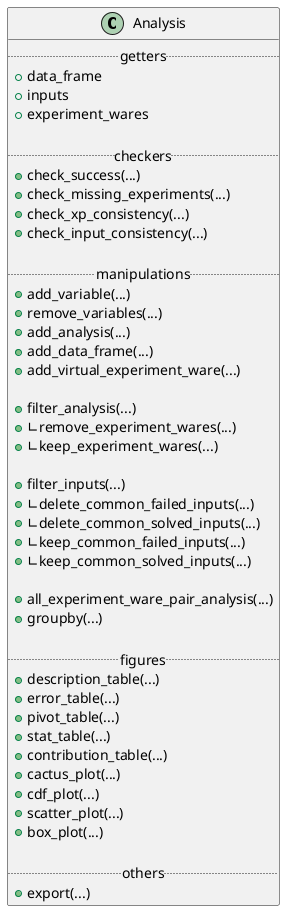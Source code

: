 
@startuml
class Analysis {
  .. getters ..
  + data_frame
  + inputs
  + experiment_wares

  .. checkers ..
  + check_success(...)
  + check_missing_experiments(...)
  + check_xp_consistency(...)
  + check_input_consistency(...)

  .. manipulations ..
  + add_variable(...)
  + remove_variables(...)
  + add_analysis(...)
  + add_data_frame(...)
  + add_virtual_experiment_ware(...)

  + filter_analysis(...)
  + ∟remove_experiment_wares(...)
  + ∟keep_experiment_wares(...)

  + filter_inputs(...)
  + ∟delete_common_failed_inputs(...)
  + ∟delete_common_solved_inputs(...)
  + ∟keep_common_failed_inputs(...)
  + ∟keep_common_solved_inputs(...)

  + all_experiment_ware_pair_analysis(...)
  + groupby(...)

  .. figures ..
  + description_table(...)
  + error_table(...)
  + pivot_table(...)
  + stat_table(...)
  + contribution_table(...)
  + cactus_plot(...)
  + cdf_plot(...)
  + scatter_plot(...)
  + box_plot(...)

  .. others ..
  + export(...)
}
@enduml
